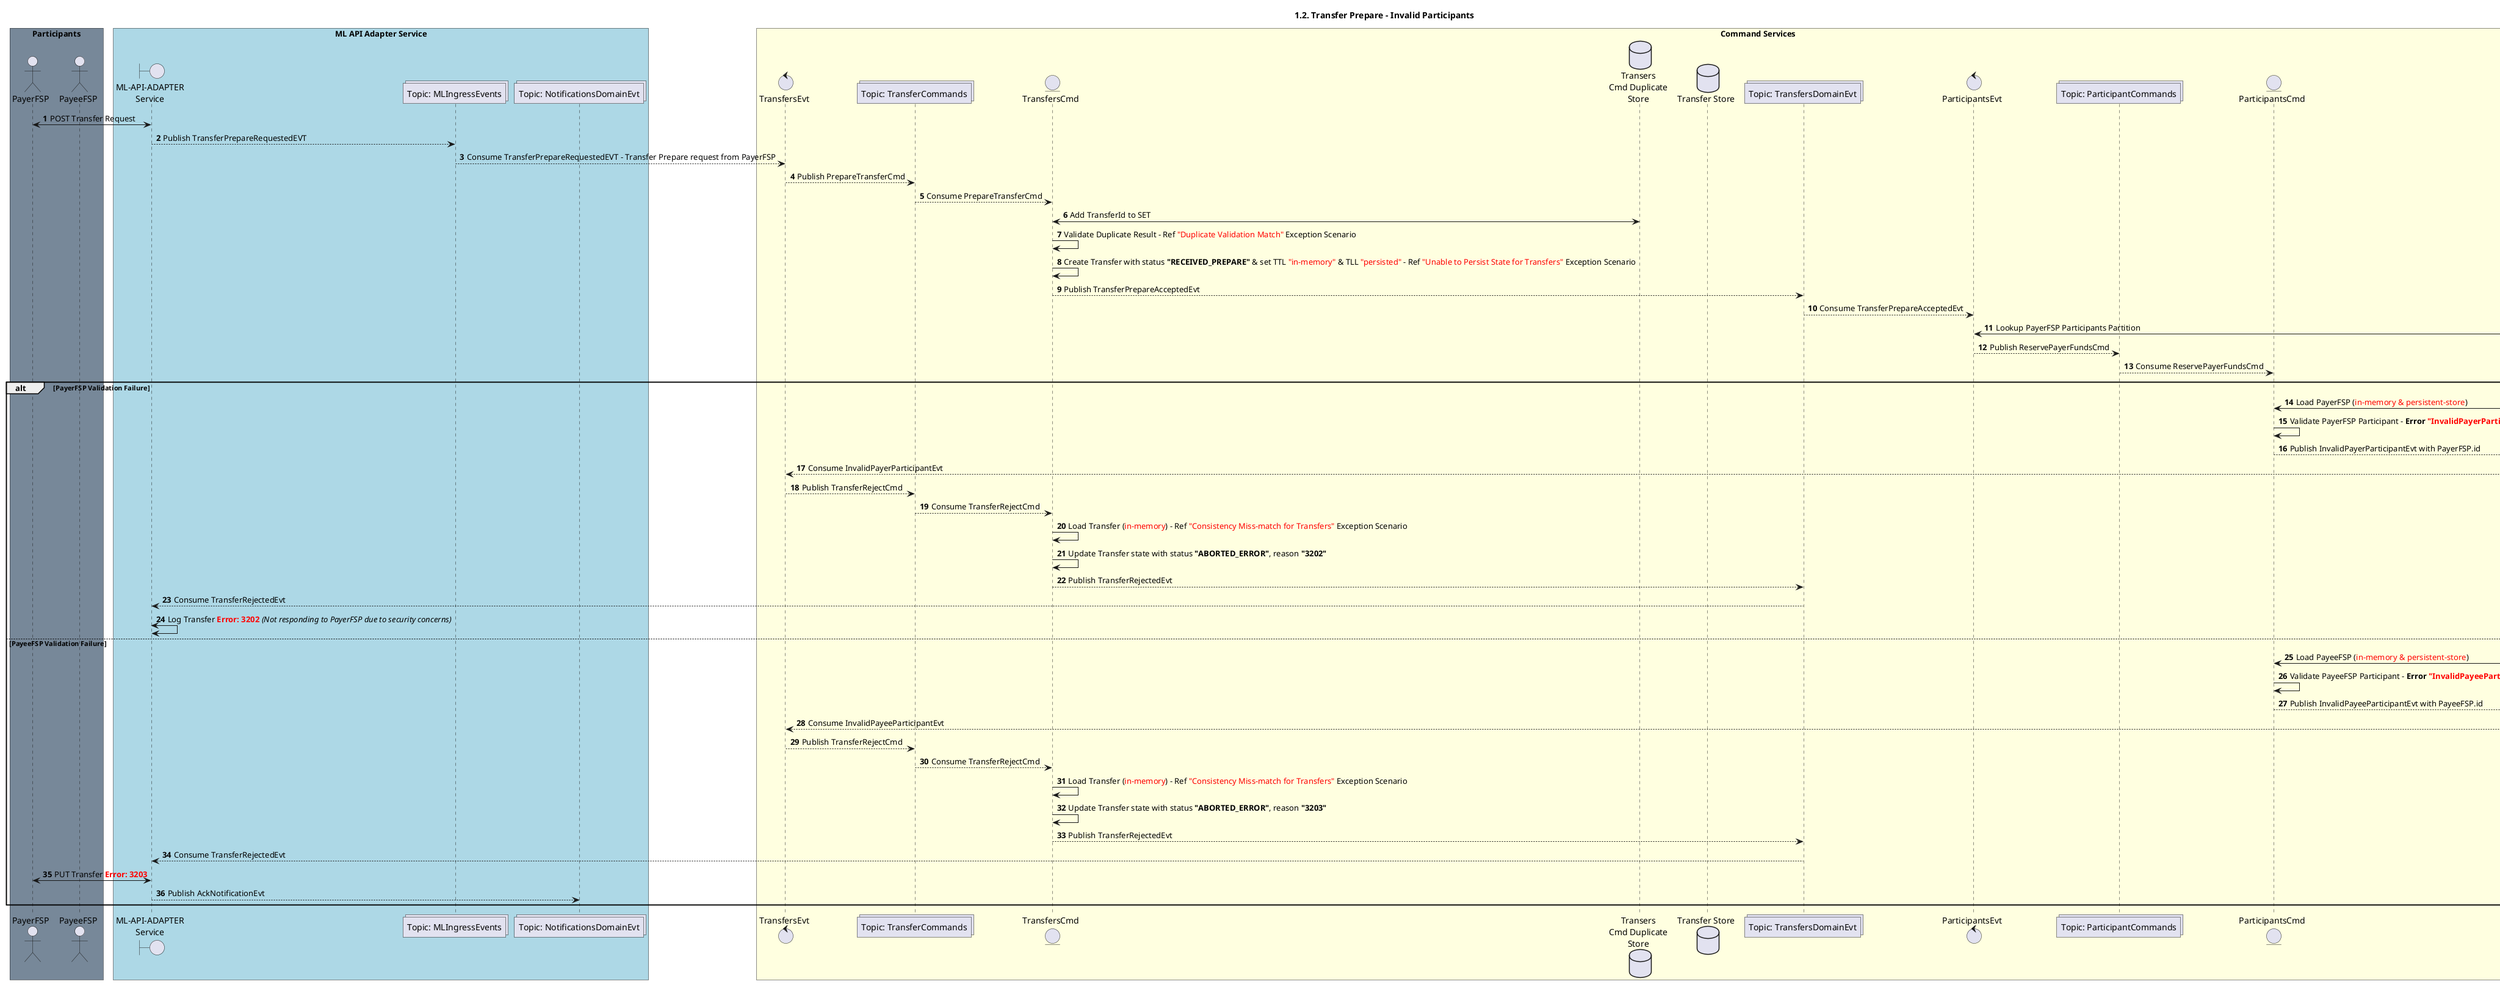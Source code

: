 /'*****
 License
 --------------
 Copyright © 2017 Bill & Melinda Gates Foundation
 The Mojaloop files are made available by the Bill & Melinda Gates Foundation under the Apache License, Version 2.0 (the "License") and you may not use these files except in compliance with the License. You may obtain a copy of the License at

 http://www.apache.org/licenses/LICENSE-2.0

 Unless required by applicable law or agreed to in writing, the Mojaloop files are distributed on an "AS IS" BASIS, WITHOUT WARRANTIES OR CONDITIONS OF ANY KIND, either express or implied. See the License for the specific language governing permissions and limitations under the License.

 Contributors
 --------------
 This is the official list (alphabetical ordering) of the Mojaloop project contributors for this file.
 Names of the original copyright holders (individuals or organizations)
 should be listed with a '*' in the first column. People who have
 contributed from an organization can be listed under the organization
 that actually holds the copyright for their contributions (see the
 Gates Foundation organization for an example). Those individuals should have
 their names indented and be marked with a '-'. Email address can be added
 optionally within square brackets <email>.

 * Gates Foundation
 - Name Surname <name.surname@gatesfoundation.com>

 * Coil
 - Donovan Changfoot <donovan.changfoot@coil.com>

 * Crosslake
 - Pedro Sousa Barreto <pedrob@crosslaketech.com>

 * ModusBox
 - Miguel de Barros <miguel.debarros@modusbox.com>
 - Roman Pietrzak <roman.pietrzak@modusbox.com>

 --------------
******'/

@startuml
' declate title
title 1.2. Transfer Prepare - Invalid Participants

autonumber
' Actor Keys:
' boundary - APIs/Interfaces, etc
' collections - Kafka Topics
' control - Event Handlers
' entity - Command Handlers
' database - Persistance Store

' declare actors
actor "PayerFSP" as PAYER
actor "PayeeFSP" as PAYEE
boundary "ML-API-ADAPTER\nService" as MLAPI
' boundary "ML-API-ADAPTER\nNotification Handler" as MLNOTIFY
' entity "Transfers\nEvt & Command\nHandler" as TRANSFERS
' entity "Participants Evt &\nCommand Handler" as PARTICIPANTS
' entity "Transfers\nQuery\nHandler" as TRANSFER_QUERY
control "TransfersEvt" as TRANSFERS_EVT
entity "TransfersCmd" as TRANSFERS_CMD
control "ParticipantsEvt" as PARTICIPANTS_EVT
entity "ParticipantsCmd" as PARTICIPANTS_CMD
database "Transfer Store" as TRANSFERS_STORE
database "Participant Store" as PARTICIPANTS_STORE
database "Transers\nCmd Duplicate\nStore" as TRANSFERS_DUPLICATE_STORE
' database "Transfer Query Store" as TRANSFER_QUERY_STORE

collections "Topic: MLIngressEvents" as TOPIC_MLINGRESS_EVT
collections "Topic: ParticipantsDomainEvt" as TOPIC_PARTICIPANTS_EVT
collections "Topic: ParticipantCommands" as TOPIC_PARTICIPANTS_CMD
collections "Topic: TransfersDomainEvt" as TOPIC_TRANSFERS_EVT
collections "Topic: TransferCommands" as TOPIC_TRANSFERS_CMD
collections "Topic: NotificationsDomainEvt" as TOPIC_NOTIFICATIONS_EVT
' collections "Topic: TransferQueryReponse" as TOPIC_TRANSFER_QUERY_RESPONSE

box "Participants" #LightSlateGrey
  participant PAYER
  participant PAYEE
end box

box "ML API Adapter Service" #LightBlue
  participant MLAPI
  participant TOPIC_MLINGRESS_EVT
  participant TOPIC_NOTIFICATIONS_EVT
end box

box "Command Services" #LightYellow
  participant TRANSFERS_EVT
  participant TOPIC_TRANSFERS_CMD
  participant TRANSFERS_CMD
  participant TRANSFERS_DUPLICATE_STORE
  participant TRANSFERS_STORE
  participant TOPIC_TRANSFERS_EVT
  participant PARTICIPANTS_EVT
  participant TOPIC_PARTICIPANTS_CMD
  participant PARTICIPANTS_CMD
  participant PARTICIPANTS_STORE
  participant TOPIC_PARTICIPANTS_EVT
end box

' box "Query Services" #LightCyan
'   participant TRANSFER_QUERY
'   participant TOPIC_TRANSFER_QUERY_RESPONSE
' end box

' start flow
PAYER <-> MLAPI: POST Transfer Request

MLAPI --> TOPIC_MLINGRESS_EVT: Publish TransferPrepareRequestedEVT

TOPIC_MLINGRESS_EVT --> TRANSFERS_EVT: Consume TransferPrepareRequestedEVT - Transfer Prepare request from PayerFSP

  TRANSFERS_EVT --> TOPIC_TRANSFERS_CMD: Publish PrepareTransferCmd

TOPIC_TRANSFERS_CMD --> TRANSFERS_CMD: Consume PrepareTransferCmd
  
  TRANSFERS_CMD <-> TRANSFERS_DUPLICATE_STORE: Add TransferId to SET
  TRANSFERS_CMD -> TRANSFERS_CMD: Validate Duplicate Result - Ref <color:red>"Duplicate Validation Match"</color> Exception Scenario
  TRANSFERS_CMD -> TRANSFERS_CMD: Create Transfer with status <b>"RECEIVED_PREPARE"</b> & set TTL <color:red>"in-memory"</color> & TLL <color:red>"persisted"</color> - Ref <color:red>"Unable to Persist State for Transfers"</color> Exception Scenario
  TRANSFERS_CMD --> TOPIC_TRANSFERS_EVT: Publish TransferPrepareAcceptedEvt

TOPIC_TRANSFERS_EVT --> PARTICIPANTS_EVT: Consume TransferPrepareAcceptedEvt
  
  PARTICIPANTS_EVT <-> PARTICIPANTS_STORE: Lookup PayerFSP Participants Partition
  PARTICIPANTS_EVT --> TOPIC_PARTICIPANTS_CMD: Publish ReservePayerFundsCmd

TOPIC_PARTICIPANTS_CMD --> PARTICIPANTS_CMD: Consume ReservePayerFundsCmd

  alt PayerFSP Validation Failure
    PARTICIPANTS_CMD <-> PARTICIPANTS_STORE: Load PayerFSP (<color:red>in-memory & persistent-store</color>)
    PARTICIPANTS_CMD -> PARTICIPANTS_CMD: Validate PayerFSP Participant - <b>Error <color:red>"InvalidPayerParticipantError"</color> thrown</b>
    PARTICIPANTS_CMD --> TOPIC_PARTICIPANTS_EVT: Publish InvalidPayerParticipantEvt with PayerFSP.id

    TOPIC_PARTICIPANTS_EVT --> TRANSFERS_EVT: Consume InvalidPayerParticipantEvt
  
    TRANSFERS_EVT --> TOPIC_TRANSFERS_CMD: Publish TransferRejectCmd

    TOPIC_TRANSFERS_CMD --> TRANSFERS_CMD: Consume TransferRejectCmd
      TRANSFERS_CMD -> TRANSFERS_CMD: Load Transfer (<color:red>in-memory</color>) - Ref <color:red>"Consistency Miss-match for Transfers"</color> Exception Scenario
      TRANSFERS_CMD -> TRANSFERS_CMD: Update Transfer state with status <b>"ABORTED_ERROR"</b>, reason <b>"3202"</b>
      ''## Do we publish any event since we do not want to communicate that the Payer is invalid?
      TRANSFERS_CMD --> TOPIC_TRANSFERS_EVT: Publish TransferRejectedEvt

    TOPIC_TRANSFERS_EVT --> MLAPI: Consume TransferRejectedEvt
      MLAPI <-> MLAPI: Log Transfer <b><color:red>Error: 3202</color></b> <i>(Not responding to PayerFSP due to security concerns)</i>
      
      'MLAPI <-> PAYER: PUT Transfer <b><color:red>Error: 3202</color></b>
      'MLAPI --> TOPIC_NOTIFICATIONS_EVT: Publish AckNotificationEvt

  else PayeeFSP Validation Failure
    PARTICIPANTS_CMD <-> PARTICIPANTS_STORE: Load PayeeFSP (<color:red>in-memory & persistent-store</color>)
    PARTICIPANTS_CMD -> PARTICIPANTS_CMD: Validate PayeeFSP Participant - <b>Error <color:red>"InvalidPayeeParticipantError"</color> thrown</b>
    PARTICIPANTS_CMD --> TOPIC_PARTICIPANTS_EVT: Publish InvalidPayeeParticipantEvt with PayeeFSP.id

    TOPIC_PARTICIPANTS_EVT --> TRANSFERS_EVT: Consume InvalidPayeeParticipantEvt
  
    TRANSFERS_EVT --> TOPIC_TRANSFERS_CMD: Publish TransferRejectCmd

    TOPIC_TRANSFERS_CMD --> TRANSFERS_CMD: Consume TransferRejectCmd
      
      TRANSFERS_CMD -> TRANSFERS_CMD: Load Transfer (<color:red>in-memory</color>) - Ref <color:red>"Consistency Miss-match for Transfers"</color> Exception Scenario
      TRANSFERS_CMD -> TRANSFERS_CMD: Update Transfer state with status <b>"ABORTED_ERROR"</b>, reason <b>"3203"</b>
      TRANSFERS_CMD --> TOPIC_TRANSFERS_EVT: Publish TransferRejectedEvt

    TOPIC_TRANSFERS_EVT --> MLAPI: Consume TransferRejectedEvt
      
      MLAPI <-> PAYER: PUT Transfer <b><color:red>Error: 3203</color></b>
      MLAPI --> TOPIC_NOTIFICATIONS_EVT: Publish AckNotificationEvt
  end
@enduml
